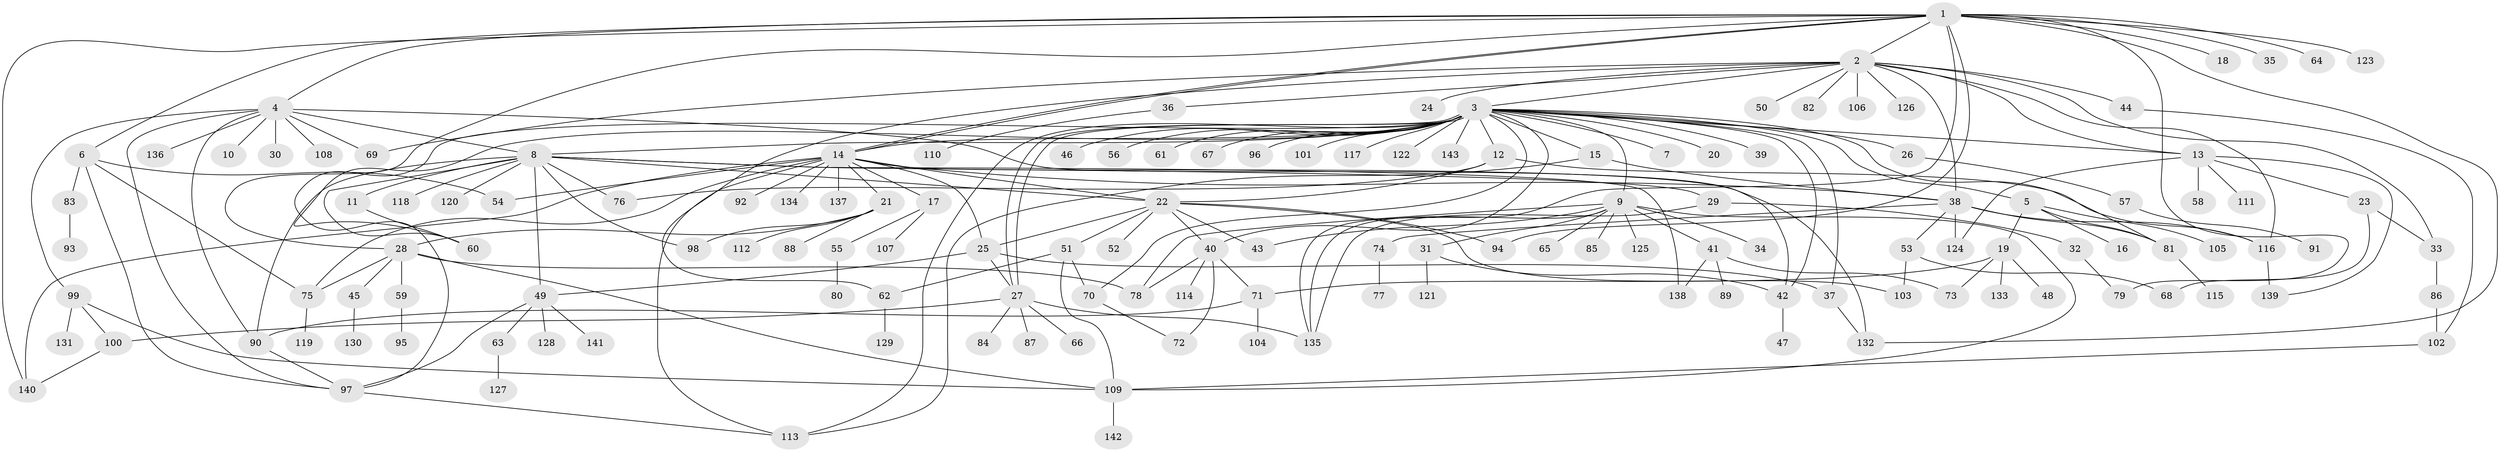 // Generated by graph-tools (version 1.1) at 2025/11/02/27/25 16:11:14]
// undirected, 143 vertices, 209 edges
graph export_dot {
graph [start="1"]
  node [color=gray90,style=filled];
  1;
  2;
  3;
  4;
  5;
  6;
  7;
  8;
  9;
  10;
  11;
  12;
  13;
  14;
  15;
  16;
  17;
  18;
  19;
  20;
  21;
  22;
  23;
  24;
  25;
  26;
  27;
  28;
  29;
  30;
  31;
  32;
  33;
  34;
  35;
  36;
  37;
  38;
  39;
  40;
  41;
  42;
  43;
  44;
  45;
  46;
  47;
  48;
  49;
  50;
  51;
  52;
  53;
  54;
  55;
  56;
  57;
  58;
  59;
  60;
  61;
  62;
  63;
  64;
  65;
  66;
  67;
  68;
  69;
  70;
  71;
  72;
  73;
  74;
  75;
  76;
  77;
  78;
  79;
  80;
  81;
  82;
  83;
  84;
  85;
  86;
  87;
  88;
  89;
  90;
  91;
  92;
  93;
  94;
  95;
  96;
  97;
  98;
  99;
  100;
  101;
  102;
  103;
  104;
  105;
  106;
  107;
  108;
  109;
  110;
  111;
  112;
  113;
  114;
  115;
  116;
  117;
  118;
  119;
  120;
  121;
  122;
  123;
  124;
  125;
  126;
  127;
  128;
  129;
  130;
  131;
  132;
  133;
  134;
  135;
  136;
  137;
  138;
  139;
  140;
  141;
  142;
  143;
  1 -- 2;
  1 -- 4;
  1 -- 6;
  1 -- 14;
  1 -- 14;
  1 -- 18;
  1 -- 28;
  1 -- 35;
  1 -- 64;
  1 -- 79;
  1 -- 94;
  1 -- 123;
  1 -- 132;
  1 -- 135;
  1 -- 140;
  2 -- 3;
  2 -- 13;
  2 -- 24;
  2 -- 33;
  2 -- 36;
  2 -- 38;
  2 -- 44;
  2 -- 50;
  2 -- 62;
  2 -- 69;
  2 -- 82;
  2 -- 106;
  2 -- 116;
  2 -- 126;
  3 -- 5;
  3 -- 7;
  3 -- 8;
  3 -- 9;
  3 -- 12;
  3 -- 13;
  3 -- 14;
  3 -- 15;
  3 -- 20;
  3 -- 26;
  3 -- 27;
  3 -- 27;
  3 -- 37;
  3 -- 39;
  3 -- 40;
  3 -- 42;
  3 -- 46;
  3 -- 56;
  3 -- 60;
  3 -- 61;
  3 -- 67;
  3 -- 70;
  3 -- 81;
  3 -- 96;
  3 -- 97;
  3 -- 101;
  3 -- 113;
  3 -- 117;
  3 -- 122;
  3 -- 143;
  4 -- 8;
  4 -- 10;
  4 -- 30;
  4 -- 42;
  4 -- 69;
  4 -- 90;
  4 -- 97;
  4 -- 99;
  4 -- 108;
  4 -- 136;
  5 -- 16;
  5 -- 19;
  5 -- 81;
  5 -- 105;
  6 -- 54;
  6 -- 75;
  6 -- 83;
  6 -- 97;
  8 -- 11;
  8 -- 22;
  8 -- 29;
  8 -- 49;
  8 -- 60;
  8 -- 76;
  8 -- 90;
  8 -- 98;
  8 -- 118;
  8 -- 120;
  8 -- 138;
  9 -- 31;
  9 -- 34;
  9 -- 41;
  9 -- 43;
  9 -- 65;
  9 -- 78;
  9 -- 85;
  9 -- 109;
  9 -- 125;
  9 -- 135;
  11 -- 60;
  12 -- 22;
  12 -- 76;
  12 -- 116;
  13 -- 23;
  13 -- 58;
  13 -- 111;
  13 -- 124;
  13 -- 139;
  14 -- 17;
  14 -- 21;
  14 -- 22;
  14 -- 25;
  14 -- 38;
  14 -- 54;
  14 -- 75;
  14 -- 92;
  14 -- 113;
  14 -- 132;
  14 -- 134;
  14 -- 137;
  14 -- 140;
  15 -- 38;
  15 -- 113;
  17 -- 55;
  17 -- 107;
  19 -- 48;
  19 -- 71;
  19 -- 73;
  19 -- 133;
  21 -- 28;
  21 -- 88;
  21 -- 98;
  21 -- 112;
  22 -- 25;
  22 -- 40;
  22 -- 43;
  22 -- 51;
  22 -- 52;
  22 -- 94;
  22 -- 103;
  23 -- 33;
  23 -- 68;
  25 -- 27;
  25 -- 37;
  25 -- 49;
  26 -- 57;
  27 -- 66;
  27 -- 84;
  27 -- 87;
  27 -- 100;
  27 -- 135;
  28 -- 45;
  28 -- 59;
  28 -- 75;
  28 -- 78;
  28 -- 109;
  29 -- 32;
  29 -- 135;
  31 -- 42;
  31 -- 121;
  32 -- 79;
  33 -- 86;
  36 -- 110;
  37 -- 132;
  38 -- 53;
  38 -- 74;
  38 -- 81;
  38 -- 116;
  38 -- 124;
  40 -- 71;
  40 -- 72;
  40 -- 78;
  40 -- 114;
  41 -- 73;
  41 -- 89;
  41 -- 138;
  42 -- 47;
  44 -- 102;
  45 -- 130;
  49 -- 63;
  49 -- 97;
  49 -- 128;
  49 -- 141;
  51 -- 62;
  51 -- 70;
  51 -- 109;
  53 -- 68;
  53 -- 103;
  55 -- 80;
  57 -- 91;
  59 -- 95;
  62 -- 129;
  63 -- 127;
  70 -- 72;
  71 -- 90;
  71 -- 104;
  74 -- 77;
  75 -- 119;
  81 -- 115;
  83 -- 93;
  86 -- 102;
  90 -- 97;
  97 -- 113;
  99 -- 100;
  99 -- 109;
  99 -- 131;
  100 -- 140;
  102 -- 109;
  109 -- 142;
  116 -- 139;
}
